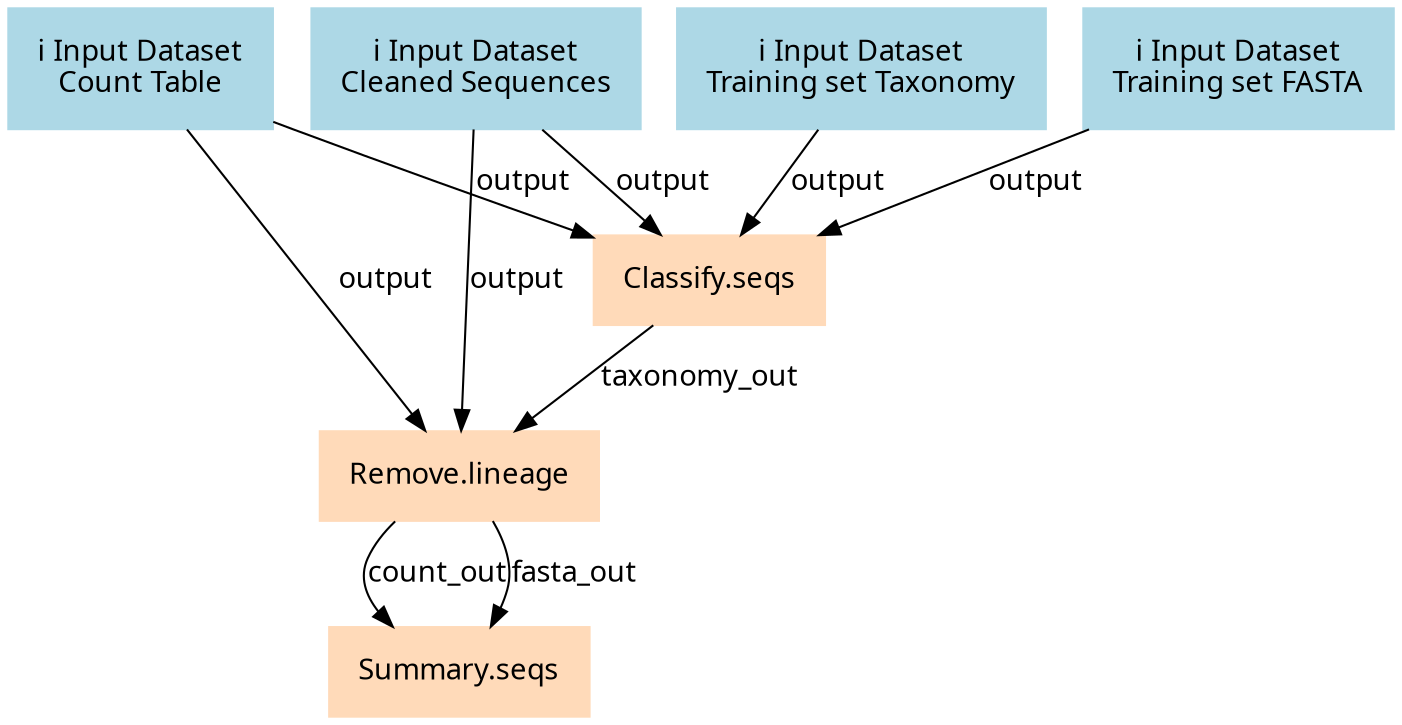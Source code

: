 digraph main {
  node [fontname="Atkinson Hyperlegible", shape=box, color=white,style=filled,color=peachpuff,margin="0.2,0.2"];
  edge [fontname="Atkinson Hyperlegible"];
  0[color=lightblue,label="ℹ️ Input Dataset\nCleaned Sequences"]
  1[color=lightblue,label="ℹ️ Input Dataset\nCount Table"]
  2[color=lightblue,label="ℹ️ Input Dataset\nTraining set FASTA"]
  3[color=lightblue,label="ℹ️ Input Dataset\nTraining set Taxonomy"]
  4[label="Classify.seqs"]
  2 -> 4 [label="output"]
  1 -> 4 [label="output"]
  0 -> 4 [label="output"]
  3 -> 4 [label="output"]
  5[label="Remove.lineage"]
  1 -> 5 [label="output"]
  0 -> 5 [label="output"]
  4 -> 5 [label="taxonomy_out"]
  6[label="Summary.seqs"]
  5 -> 6 [label="count_out"]
  5 -> 6 [label="fasta_out"]
}